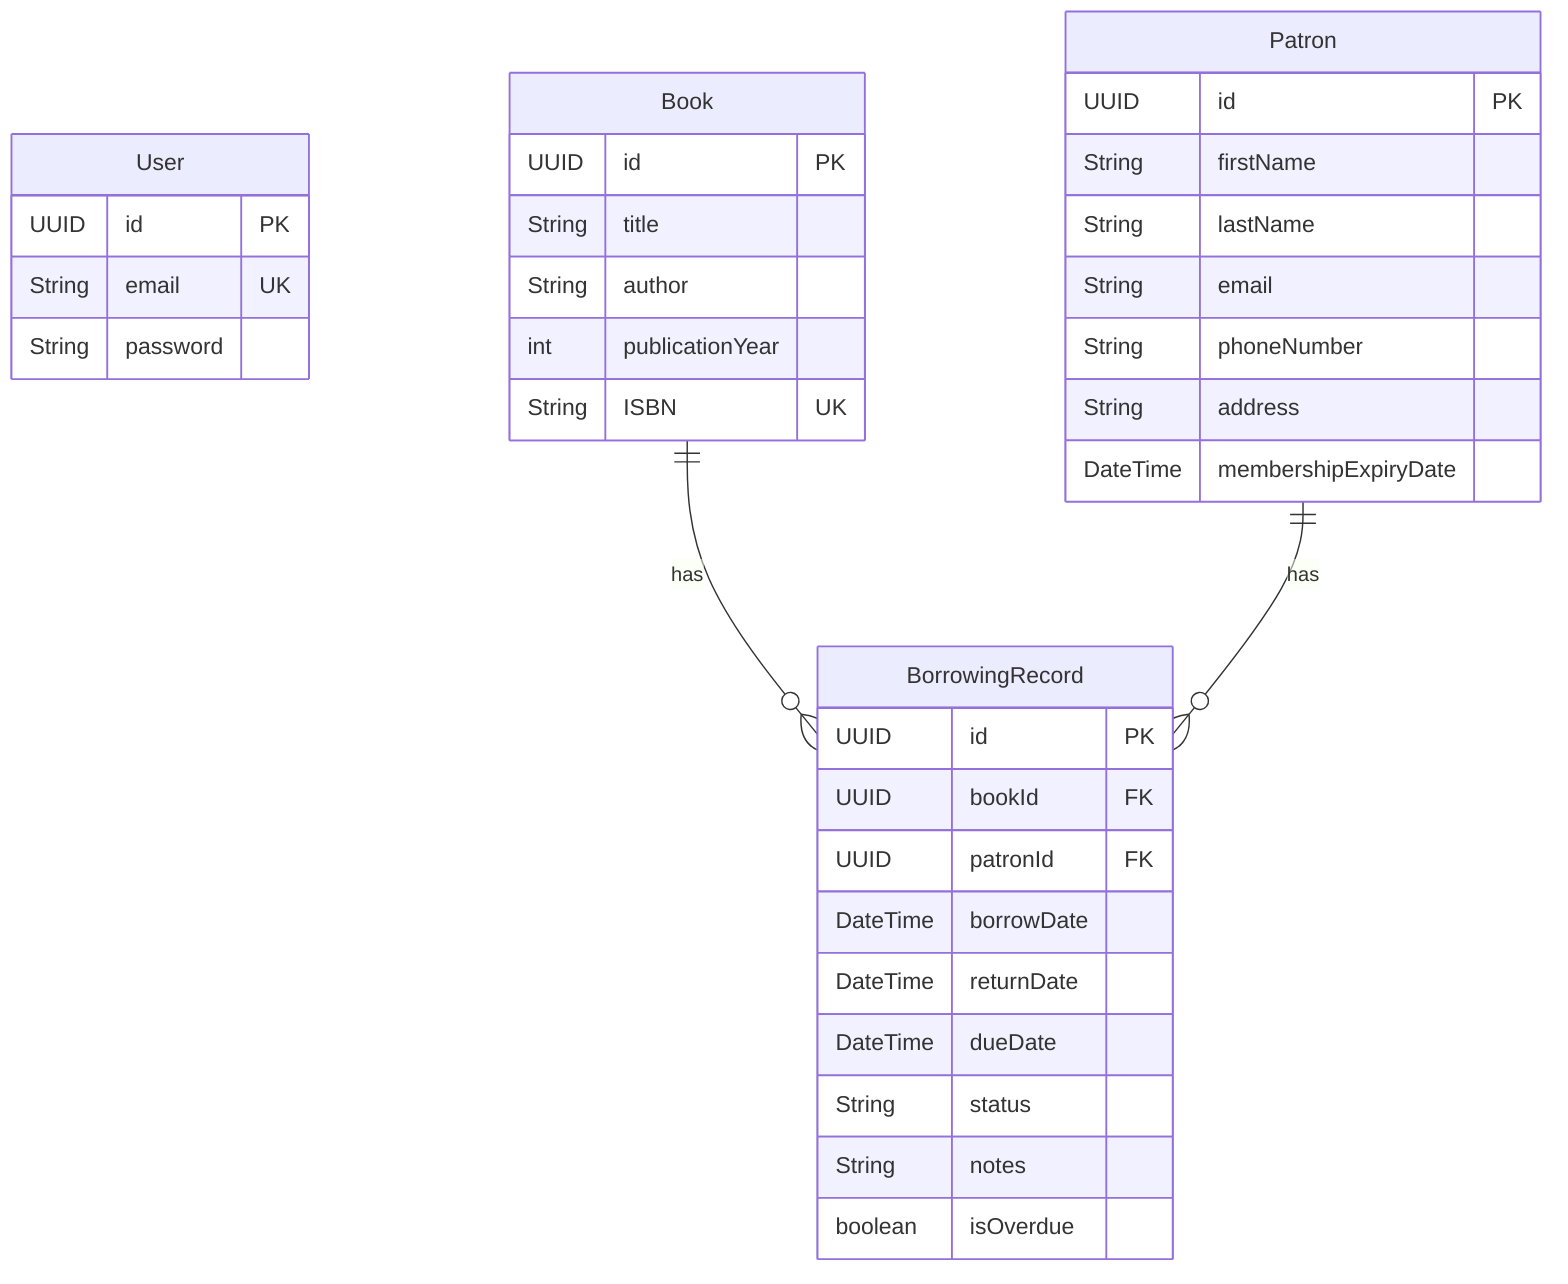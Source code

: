 erDiagram
    User {
        UUID id PK
        String email UK
        String password
    }

    Book {
        UUID id PK
        String title
        String author
        int publicationYear
        String ISBN UK
    }

    Patron {
        UUID id PK
        String firstName
        String lastName
        String email
        String phoneNumber
        String address
        DateTime membershipExpiryDate
    }

    BorrowingRecord {
        UUID id PK
        UUID bookId FK
        UUID patronId FK
        DateTime borrowDate
        DateTime returnDate
        DateTime dueDate
        String status
        String notes
        boolean isOverdue
    }

    Book ||--o{ BorrowingRecord : "has"
    Patron ||--o{ BorrowingRecord : "has"